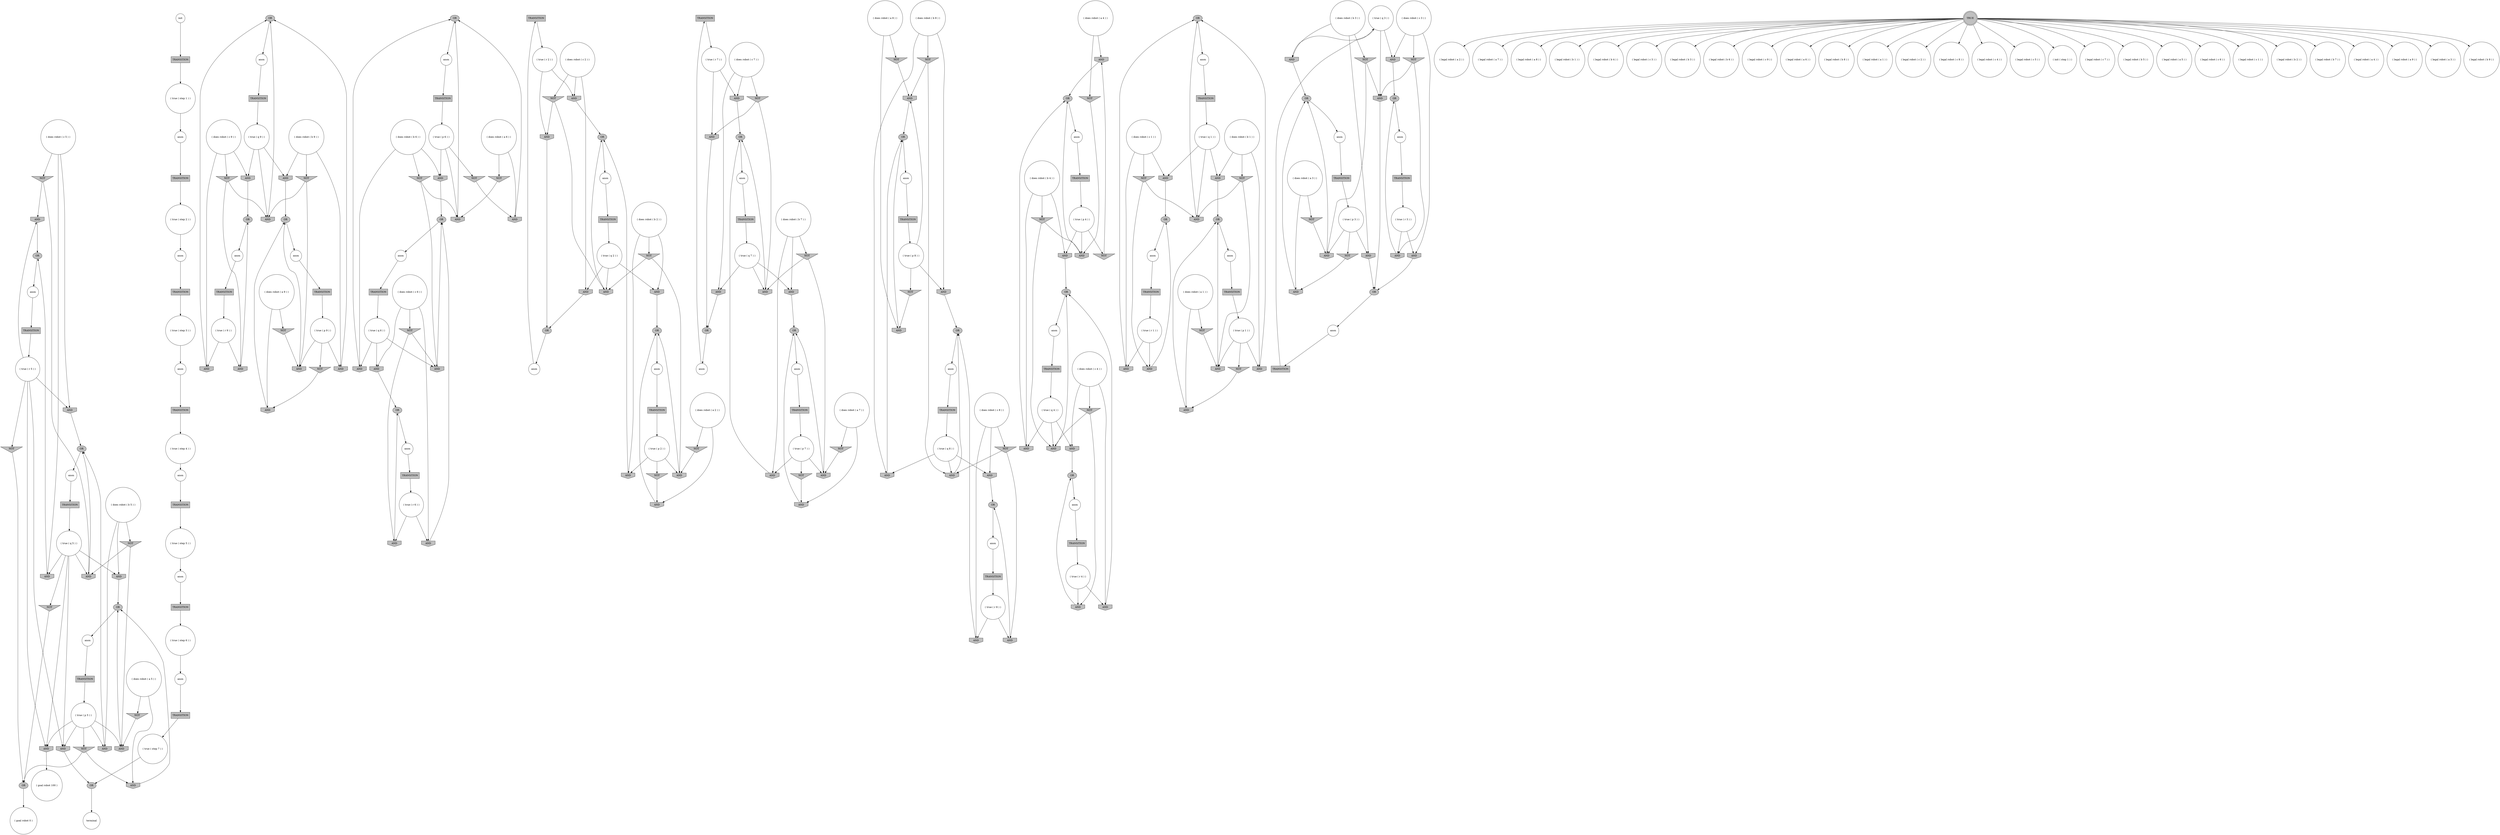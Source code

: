 digraph propNet
{
	"@64b2933f"[shape=circle, style= filled, fillcolor=white, label="( does robot ( c 5 ) )"]; "@64b2933f"->"@7e140bf"; "@64b2933f"->"@36422510"; "@64b2933f"->"@4322394"; 
	"@42293b53"[shape=ellipse, style= filled, fillcolor=grey, label="OR"]; "@42293b53"->"@20f5e814"; 
	"@43c0ae76"[shape=ellipse, style= filled, fillcolor=grey, label="OR"]; "@43c0ae76"->"@1efde7ba"; 
	"@6350ed68"[shape=invtriangle, style= filled, fillcolor=grey, label="NOT"]; "@6350ed68"->"@3cc62c07"; "@6350ed68"->"@561279c8"; 
	"@4d0948bd"[shape=box, style= filled, fillcolor=grey, label="TRANSITION"]; "@4d0948bd"->"@2b49a2c8"; 
	"@19d1b44b"[shape=box, style= filled, fillcolor=grey, label="TRANSITION"]; "@19d1b44b"->"@5374d4c9"; 
	"@57a462c9"[shape=invtriangle, style= filled, fillcolor=grey, label="NOT"]; "@57a462c9"->"@29b0d2d0"; "@57a462c9"->"@6951a712"; 
	"@5e875dee"[shape=invtriangle, style= filled, fillcolor=grey, label="NOT"]; "@5e875dee"->"@927e4be"; 
	"@6da21389"[shape=circle, style= filled, fillcolor=white, label="( does robot ( c 6 ) )"]; "@6da21389"->"@77abfbdc"; "@6da21389"->"@2bb0bf9a"; "@6da21389"->"@8aee908"; 
	"@71b98cbb"[shape=invhouse, style= filled, fillcolor=grey, label="AND"]; "@71b98cbb"->"@2f78743b"; 
	"@1648ff68"[shape=circle, style= filled, fillcolor=white, label="( does robot ( a 4 ) )"]; "@1648ff68"->"@3b7c680"; "@1648ff68"->"@4069b25f"; 
	"@6fbdea60"[shape=circle, style= filled, fillcolor=white, label="( true ( p 5 ) )"]; "@6fbdea60"->"@7be84195"; "@6fbdea60"->"@5148bd9e"; "@6fbdea60"->"@19789a96"; "@6fbdea60"->"@5576b9ea"; "@6fbdea60"->"@207148e9"; 
	"@7960c21a"[shape=circle, style= filled, fillcolor=white, label="( does robot ( b 8 ) )"]; "@7960c21a"->"@1cac622a"; "@7960c21a"->"@1b4d774f"; "@7960c21a"->"@2e7cf883"; 
	"@705789f3"[shape=ellipse, style= filled, fillcolor=grey, label="OR"]; "@705789f3"->"@321ea24"; 
	"@3c34e2cc"[shape=invtriangle, style= filled, fillcolor=grey, label="NOT"]; "@3c34e2cc"->"@3415ddf5"; 
	"@532996d6"[shape=ellipse, style= filled, fillcolor=grey, label="OR"]; "@532996d6"->"@4f6de641"; 
	"@5bdf59bd"[shape=circle, style= filled, fillcolor=white, label="( true ( q 3 ) )"]; "@5bdf59bd"->"@26420e44"; "@5bdf59bd"->"@3494d313"; "@5bdf59bd"->"@498b5a73"; 
	"@4b069693"[shape=circle, style= filled, fillcolor=white, label="( does robot ( b 4 ) )"]; "@4b069693"->"@7096985e"; "@4b069693"->"@6e818805"; "@4b069693"->"@41babddb"; 
	"@617df472"[shape=invhouse, style= filled, fillcolor=grey, label="AND"]; "@617df472"->"@63fa8d3b"; 
	"@734d246"[shape=ellipse, style= filled, fillcolor=grey, label="OR"]; "@734d246"->"@1cd8f55c"; 
	"@d032cf5"[shape=box, style= filled, fillcolor=grey, label="TRANSITION"]; "@d032cf5"->"@265f00f9"; 
	"@5ade5cd9"[shape=circle, style= filled, fillcolor=white, label="( true ( p 2 ) )"]; "@5ade5cd9"->"@3301f287"; "@5ade5cd9"->"@73d742a1"; "@5ade5cd9"->"@5b7b2712"; 
	"@3301f287"[shape=invhouse, style= filled, fillcolor=grey, label="AND"]; "@3301f287"->"@734d246"; 
	"@3be67280"[shape=circle, style= filled, fillcolor=white, label="( legal robot ( a 2 ) )"]; 
	"@4d29dcc0"[shape=invhouse, style= filled, fillcolor=grey, label="AND"]; "@4d29dcc0"->"@3351e824"; 
	"@424c2849"[shape=circle, style= filled, fillcolor=white, label="( legal robot ( a 7 ) )"]; 
	"@61f873dd"[shape=invhouse, style= filled, fillcolor=grey, label="AND"]; "@61f873dd"->"@c4be179"; 
	"@16675039"[shape=circle, style= filled, fillcolor=white, label="( legal robot ( a 8 ) )"]; 
	"@620968f9"[shape=circle, style= filled, fillcolor=white, label="( does robot ( c 1 ) )"]; "@620968f9"->"@ada6d09"; "@620968f9"->"@5513dd59"; "@620968f9"->"@57cae5b7"; 
	"@321ea24"[shape=circle, style= filled, fillcolor=white, label="anon"]; "@321ea24"->"@1e5b02a6"; 
	"@1c7b0f4d"[shape=circle, style= filled, fillcolor=white, label="anon"]; "@1c7b0f4d"->"@690aefdb"; 
	"@4322394"[shape=invhouse, style= filled, fillcolor=grey, label="AND"]; "@4322394"->"@7e199049"; 
	"@3b706ad7"[shape=invhouse, style= filled, fillcolor=grey, label="AND"]; "@3b706ad7"->"@61136da6"; 
	"@620b5b80"[shape=circle, style= filled, fillcolor=white, label="( does robot ( c 2 ) )"]; "@620b5b80"->"@57a462c9"; "@620b5b80"->"@4e0add57"; "@620b5b80"->"@3b706ad7"; 
	"@63e68a2b"[shape=invtriangle, style= filled, fillcolor=grey, label="NOT"]; "@63e68a2b"->"@43794494"; "@63e68a2b"->"@71b98cbb"; 
	"@440d8355"[shape=circle, style= filled, fillcolor=white, label="( legal robot ( b 1 ) )"]; 
	"@132d9844"[shape=invhouse, style= filled, fillcolor=grey, label="AND"]; "@132d9844"->"@43a30706"; 
	"@5eb10190"[shape=box, style= filled, fillcolor=grey, label="TRANSITION"]; "@5eb10190"->"@4defb0be"; 
	"@2bb0bf9a"[shape=invtriangle, style= filled, fillcolor=grey, label="NOT"]; "@2bb0bf9a"->"@60b99e4c"; "@2bb0bf9a"->"@60f32dde"; 
	"@62618565"[shape=invhouse, style= filled, fillcolor=grey, label="AND"]; "@62618565"->"@5faabc29"; 
	"@39341183"[shape=circle, style= filled, fillcolor=white, label="anon"]; "@39341183"->"@5a7691c0"; 
	"@32c5f9fe"[shape=box, style= filled, fillcolor=grey, label="TRANSITION"]; "@32c5f9fe"->"@33d88c1f"; 
	"@13baa8d8"[shape=circle, style= filled, fillcolor=white, label="anon"]; "@13baa8d8"->"@aede59e"; 
	"@2e7cf883"[shape=invtriangle, style= filled, fillcolor=grey, label="NOT"]; "@2e7cf883"->"@47ac1adf"; "@2e7cf883"->"@927e4be"; 
	"@65a7dd7b"[shape=circle, style= filled, fillcolor=white, label="( does robot ( b 5 ) )"]; "@65a7dd7b"->"@6e3e48f2"; "@65a7dd7b"->"@5576b9ea"; "@65a7dd7b"->"@64a65760"; 
	"@46c9220"[shape=circle, style= filled, fillcolor=white, label="( true ( q 5 ) )"]; "@46c9220"->"@6e3e48f2"; "@46c9220"->"@36422510"; "@46c9220"->"@60dbf04d"; "@46c9220"->"@5148bd9e"; "@46c9220"->"@19789a96"; "@46c9220"->"@5561bfa3"; 
	"@2f56f920"[shape=ellipse, style= filled, fillcolor=grey, label="OR"]; "@2f56f920"->"@76fdbc27"; 
	"@224260ab"[shape=invhouse, style= filled, fillcolor=grey, label="AND"]; "@224260ab"->"@2a68097d"; 
	"@52c8c6d9"[shape=circle, style= filled, fillcolor=white, label="( does robot ( b 7 ) )"]; "@52c8c6d9"->"@63e68a2b"; "@52c8c6d9"->"@27341e11"; "@52c8c6d9"->"@30177039"; 
	"@26420e44"[shape=invhouse, style= filled, fillcolor=grey, label="AND"]; "@26420e44"->"@234f79cb"; 
	"@81535ac"[shape=invhouse, style= filled, fillcolor=grey, label="AND"]; "@81535ac"->"@5f57402b"; 
	"@3351e824"[shape=ellipse, style= filled, fillcolor=grey, label="OR"]; "@3351e824"->"@465fadce"; 
	"@3cc62c07"[shape=invhouse, style= filled, fillcolor=grey, label="AND"]; "@3cc62c07"->"@43a30706"; 
	"@62b103dd"[shape=invhouse, style= filled, fillcolor=grey, label="AND"]; "@62b103dd"->"@3827de24"; 
	"@6e818805"[shape=invtriangle, style= filled, fillcolor=grey, label="NOT"]; "@6e818805"->"@5b3d9c02"; "@6e818805"->"@224260ab"; 
	"@5a7691c0"[shape=box, style= filled, fillcolor=grey, label="TRANSITION"]; "@5a7691c0"->"@4f6c14e7"; 
	"@19789a96"[shape=invhouse, style= filled, fillcolor=grey, label="AND"]; "@19789a96"->"@2207b0fb"; 
	"@25b8737f"[shape=invhouse, style= filled, fillcolor=grey, label="AND"]; "@25b8737f"->"@5f57402b"; 
	"@2f78743b"[shape=ellipse, style= filled, fillcolor=grey, label="OR"]; "@2f78743b"->"@d16e5d6"; 
	"@a2c6f70"[shape=circle, style= filled, fillcolor=white, label="( true ( r 1 ) )"]; "@a2c6f70"->"@ada6d09"; "@a2c6f70"->"@15c8f644"; 
	"@5d11c3f0"[shape=circle, style= filled, fillcolor=white, label="( true ( step 5 ) )"]; "@5d11c3f0"->"@7aa8198c"; 
	"@7930ebb"[shape=invtriangle, style= filled, fillcolor=grey, label="NOT"]; "@7930ebb"->"@62618565"; "@7930ebb"->"@47ac1adf"; 
	"@5329645a"[shape=circle, style= filled, fillcolor=white, label="( legal robot ( b 4 ) )"]; 
	"@7d420fea"[shape=doublecircle, style= filled, fillcolor=grey, label="TRUE"]; "@7d420fea"->"@7a67f797"; "@7d420fea"->"@40914272"; "@7d420fea"->"@65979a36"; "@7d420fea"->"@500c4c05"; "@7d420fea"->"@314955ec"; "@7d420fea"->"@26f44031"; "@7d420fea"->"@7090f19c"; "@7d420fea"->"@118ee2ee"; "@7d420fea"->"@3bd48043"; "@7d420fea"->"@7c30cd64"; "@7d420fea"->"@5329645a"; "@7d420fea"->"@3fb01949"; "@7d420fea"->"@7c230be4"; "@7d420fea"->"@57530551"; "@7d420fea"->"@427b7b5d"; "@7d420fea"->"@3125ee71"; "@7d420fea"->"@67fc9fee"; "@7d420fea"->"@3be67280"; "@7d420fea"->"@b8235a1"; "@7d420fea"->"@424c2849"; "@7d420fea"->"@a16b7c"; "@7d420fea"->"@16675039"; "@7d420fea"->"@38e038c4"; "@7d420fea"->"@15e8f2a0"; "@7d420fea"->"@58c3d9ac"; "@7d420fea"->"@2207d8bb"; "@7d420fea"->"@6da264f1"; "@7d420fea"->"@440d8355"; 
	"@70a6aa31"[shape=circle, style= filled, fillcolor=white, label="( does robot ( b 3 ) )"]; "@70a6aa31"->"@26420e44"; "@70a6aa31"->"@1fe91485"; "@70a6aa31"->"@25b8737f"; 
	"@49bfd53d"[shape=circle, style= filled, fillcolor=white, label="anon"]; "@49bfd53d"->"@75e4f66a"; 
	"@3fb01949"[shape=circle, style= filled, fillcolor=white, label="( legal robot ( c 5 ) )"]; 
	"@2490fd20"[shape=circle, style= filled, fillcolor=white, label="( does robot ( a 2 ) )"]; "@2490fd20"->"@74ccd249"; "@2490fd20"->"@39579371"; 
	"@561279c8"[shape=invhouse, style= filled, fillcolor=grey, label="AND"]; "@561279c8"->"@42293b53"; 
	"@5f47ff11"[shape=box, style= filled, fillcolor=grey, label="TRANSITION"]; "@5f47ff11"->"@3012db7c"; 
	"@65450f1f"[shape=circle, style= filled, fillcolor=white, label="( true ( p 9 ) )"]; "@65450f1f"->"@105b3e5d"; "@65450f1f"->"@33d626a4"; "@65450f1f"->"@3415ddf5"; 
	"@6e3e48f2"[shape=invhouse, style= filled, fillcolor=grey, label="AND"]; "@6e3e48f2"->"@3351e824"; 
	"@7096985e"[shape=invhouse, style= filled, fillcolor=grey, label="AND"]; "@7096985e"->"@67d479cf"; 
	"@76fdbc27"[shape=circle, style= filled, fillcolor=white, label="anon"]; "@76fdbc27"->"@19d1b44b"; 
	"@31b27882"[shape=ellipse, style= filled, fillcolor=grey, label="OR"]; "@31b27882"->"@3c05b84b"; 
	"@1d450337"[shape=circle, style= filled, fillcolor=white, label="( does robot ( b 6 ) )"]; "@1d450337"->"@55c4d594"; "@1d450337"->"@45a8123b"; "@1d450337"->"@7f94adaa"; 
	"@209403a3"[shape=circle, style= filled, fillcolor=white, label="( true ( q 1 ) )"]; "@209403a3"->"@5513dd59"; "@209403a3"->"@49af7e68"; "@209403a3"->"@69adff28"; 
	"@767946a2"[shape=invhouse, style= filled, fillcolor=grey, label="AND"]; "@767946a2"->"@234f79cb"; 
	"@15c8f644"[shape=invhouse, style= filled, fillcolor=grey, label="AND"]; "@15c8f644"->"@31b27882"; 
	"@709fa12f"[shape=box, style= filled, fillcolor=grey, label="TRANSITION"]; "@709fa12f"->"@a2c6f70"; 
	"@1fe91485"[shape=invtriangle, style= filled, fillcolor=grey, label="NOT"]; "@1fe91485"->"@498b5a73"; "@1fe91485"->"@30a4effe"; 
	"@7aa8198c"[shape=circle, style= filled, fillcolor=white, label="anon"]; "@7aa8198c"->"@36ddc581"; 
	"@8059dbd"[shape=box, style= filled, fillcolor=grey, label="TRANSITION"]; "@8059dbd"->"@7b76fb04"; 
	"@690aefdb"[shape=box, style= filled, fillcolor=grey, label="TRANSITION"]; "@690aefdb"->"@6fafc4c2"; 
	"@42bc5245"[shape=circle, style= filled, fillcolor=white, label="( true ( step 2 ) )"]; "@42bc5245"->"@7d38847d"; 
	"@775be8d3"[shape=circle, style= filled, fillcolor=white, label="( does robot ( a 5 ) )"]; "@775be8d3"->"@4d29dcc0"; "@775be8d3"->"@7cd76237"; 
	"@7f94adaa"[shape=invhouse, style= filled, fillcolor=grey, label="AND"]; "@7f94adaa"->"@43c0ae76"; 
	"@3ae86a5f"[shape=box, style= filled, fillcolor=grey, label="TRANSITION"]; "@3ae86a5f"->"@65450f1f"; 
	"@87dedad"[shape=box, style= filled, fillcolor=grey, label="TRANSITION"]; "@87dedad"->"@3b756db3"; 
	"@63fa8d3b"[shape=ellipse, style= filled, fillcolor=grey, label="OR"]; "@63fa8d3b"->"@564e4fc4"; 
	"@2e893a4a"[shape=circle, style= filled, fillcolor=white, label="anon"]; "@2e893a4a"->"@1693b52b"; 
	"@1447034b"[shape=circle, style= filled, fillcolor=white, label="anon"]; "@1447034b"->"@32c5f9fe"; 
	"@12b0f0ae"[shape=invtriangle, style= filled, fillcolor=grey, label="NOT"]; "@12b0f0ae"->"@1e893918"; 
	"@3827de24"[shape=ellipse, style= filled, fillcolor=grey, label="OR"]; "@3827de24"->"@41692a49"; 
	"@3c05b84b"[shape=circle, style= filled, fillcolor=white, label="anon"]; "@3c05b84b"->"@709fa12f"; 
	"@48586403"[shape=box, style= filled, fillcolor=grey, label="TRANSITION"]; "@48586403"->"@209403a3"; 
	"@5b3d9c02"[shape=invhouse, style= filled, fillcolor=grey, label="AND"]; "@5b3d9c02"->"@67d479cf"; 
	"@57cae5b7"[shape=invtriangle, style= filled, fillcolor=grey, label="NOT"]; "@57cae5b7"->"@49af7e68"; "@57cae5b7"->"@15c8f644"; 
	"@346df9bc"[shape=invhouse, style= filled, fillcolor=grey, label="AND"]; "@346df9bc"->"@5a4b4b50"; 
	"@7756c69c"[shape=invtriangle, style= filled, fillcolor=grey, label="NOT"]; "@7756c69c"->"@49af7e68"; "@7756c69c"->"@4669b7fe"; 
	"@43794494"[shape=invhouse, style= filled, fillcolor=grey, label="AND"]; "@43794494"->"@3827de24"; 
	"@3cdc5434"[shape=invhouse, style= filled, fillcolor=grey, label="AND"]; "@3cdc5434"->"@2f56f920"; 
	"@523ce3f"[shape=invtriangle, style= filled, fillcolor=grey, label="NOT"]; "@523ce3f"->"@71b98cbb"; 
	"@140c7272"[shape=circle, style= filled, fillcolor=white, label="( does robot ( a 3 ) )"]; "@140c7272"->"@29578426"; "@140c7272"->"@767946a2"; 
	"@2207b0fb"[shape=circle, style= filled, fillcolor=white, label="( goal robot 100 )"]; 
	"@4069b25f"[shape=invtriangle, style= filled, fillcolor=grey, label="NOT"]; "@4069b25f"->"@5b3d9c02"; 
	"@57530551"[shape=circle, style= filled, fillcolor=white, label="( legal robot ( c 7 ) )"]; 
	"@36c51089"[shape=circle, style= filled, fillcolor=white, label="anon"]; "@36c51089"->"@5eb10190"; 
	"@5513dd59"[shape=invhouse, style= filled, fillcolor=grey, label="AND"]; "@5513dd59"->"@31b27882"; 
	"@7fdb04ed"[shape=invhouse, style= filled, fillcolor=grey, label="AND"]; "@7fdb04ed"->"@705789f3"; 
	"@45a8123b"[shape=invhouse, style= filled, fillcolor=grey, label="AND"]; "@45a8123b"->"@3e5d9d90"; 
	"@2d4b1fda"[shape=invtriangle, style= filled, fillcolor=grey, label="NOT"]; "@2d4b1fda"->"@1f183871"; 
	"@28b6e768"[shape=box, style= filled, fillcolor=grey, label="TRANSITION"]; "@28b6e768"->"@6fbdea60"; 
	"@1d87b360"[shape=circle, style= filled, fillcolor=white, label="( true ( p 4 ) )"]; "@1d87b360"->"@204b7b1"; "@1d87b360"->"@41babddb"; "@1d87b360"->"@5b3d9c02"; 
	"@5576b9ea"[shape=invhouse, style= filled, fillcolor=grey, label="AND"]; "@5576b9ea"->"@7e199049"; 
	"@512fb063"[shape=circle, style= filled, fillcolor=white, label="anon"]; "@512fb063"->"@1b845568"; 
	"@654d8a08"[shape=box, style= filled, fillcolor=grey, label="TRANSITION"]; "@654d8a08"->"@7d487b8b"; 
	"@2207d8bb"[shape=circle, style= filled, fillcolor=white, label="( legal robot ( a 3 ) )"]; 
	"@5f57402b"[shape=ellipse, style= filled, fillcolor=grey, label="OR"]; "@5f57402b"->"@5935f7f3"; 
	"@1e893918"[shape=invhouse, style= filled, fillcolor=grey, label="AND"]; "@1e893918"->"@2f78743b"; 
	"@45a1472d"[shape=circle, style= filled, fillcolor=white, label="init"]; "@45a1472d"->"@5f47ff11"; 
	"@35087359"[shape=ellipse, style= filled, fillcolor=grey, label="OR"]; "@35087359"->"@3dccf342"; 
	"@3dccf342"[shape=circle, style= filled, fillcolor=white, label="terminal"]; 
	"@65979a36"[shape=circle, style= filled, fillcolor=white, label="( legal robot ( b 6 ) )"]; 
	"@64a65760"[shape=invtriangle, style= filled, fillcolor=grey, label="NOT"]; "@64a65760"->"@5561bfa3"; "@64a65760"->"@207148e9"; 
	"@3082f392"[shape=circle, style= filled, fillcolor=white, label="( does robot ( b 9 ) )"]; "@3082f392"->"@33d626a4"; "@3082f392"->"@df5cbd6"; "@3082f392"->"@6aa5c9f1"; 
	"@314955ec"[shape=circle, style= filled, fillcolor=white, label="( legal robot ( a 6 ) )"]; 
	"@29578426"[shape=invtriangle, style= filled, fillcolor=grey, label="NOT"]; "@29578426"->"@30a4effe"; 
	"@75e4f66a"[shape=box, style= filled, fillcolor=grey, label="TRANSITION"]; "@75e4f66a"->"@77bdcbb2"; 
	"@55172fb9"[shape=circle, style= filled, fillcolor=white, label="( true ( p 1 ) )"]; "@55172fb9"->"@4669b7fe"; "@55172fb9"->"@8746d23"; "@55172fb9"->"@1860045"; 
	"@7be84195"[shape=invtriangle, style= filled, fillcolor=grey, label="NOT"]; "@7be84195"->"@6a4d37e5"; "@7be84195"->"@4d29dcc0"; 
	"@2a68097d"[shape=ellipse, style= filled, fillcolor=grey, label="OR"]; "@2a68097d"->"@1447034b"; 
	"@36ddc581"[shape=box, style= filled, fillcolor=grey, label="TRANSITION"]; "@36ddc581"->"@756a7c99"; 
	"@10469e8"[shape=circle, style= filled, fillcolor=white, label="anon"]; "@10469e8"->"@3b5b25a1"; 
	"@3479404a"[shape=circle, style= filled, fillcolor=white, label="( does robot ( c 7 ) )"]; "@3479404a"->"@46bd530"; "@3479404a"->"@62b103dd"; "@3479404a"->"@1b499616"; 
	"@2537e19e"[shape=ellipse, style= filled, fillcolor=grey, label="OR"]; "@2537e19e"->"@77bd5f28"; 
	"@20f5e814"[shape=circle, style= filled, fillcolor=white, label="anon"]; "@20f5e814"->"@1c8697ce"; 
	"@420a52f"[shape=circle, style= filled, fillcolor=white, label="( true ( r 8 ) )"]; "@420a52f"->"@62618565"; "@420a52f"->"@7fdb04ed"; 
	"@7f423820"[shape=circle, style= filled, fillcolor=white, label="( does robot ( c 3 ) )"]; "@7f423820"->"@81535ac"; "@7f423820"->"@5472fe25"; "@7f423820"->"@3494d313"; 
	"@67d479cf"[shape=ellipse, style= filled, fillcolor=grey, label="OR"]; "@67d479cf"->"@2e893a4a"; 
	"@e9bfee2"[shape=circle, style= filled, fillcolor=white, label="( true ( step 4 ) )"]; "@e9bfee2"->"@10469e8"; 
	"@3e5d9d90"[shape=ellipse, style= filled, fillcolor=grey, label="OR"]; "@3e5d9d90"->"@741378ec"; 
	"@60f32dde"[shape=invhouse, style= filled, fillcolor=grey, label="AND"]; "@60f32dde"->"@3e5d9d90"; 
	"@33d88c1f"[shape=circle, style= filled, fillcolor=white, label="( true ( q 4 ) )"]; "@33d88c1f"->"@7096985e"; "@33d88c1f"->"@617df472"; "@33d88c1f"->"@224260ab"; 
	"@1cac622a"[shape=invhouse, style= filled, fillcolor=grey, label="AND"]; "@1cac622a"->"@705789f3"; 
	"@4defb0be"[shape=circle, style= filled, fillcolor=white, label="( true ( p 3 ) )"]; "@4defb0be"->"@6366de01"; "@4defb0be"->"@30a4effe"; "@4defb0be"->"@25b8737f"; 
	"@2a6d23ea"[shape=circle, style= filled, fillcolor=white, label="( does robot ( c 9 ) )"]; "@2a6d23ea"->"@132d9844"; "@2a6d23ea"->"@6350ed68"; "@2a6d23ea"->"@305f387c"; 
	"@13b9a2fd"[shape=box, style= filled, fillcolor=grey, label="TRANSITION"]; "@13b9a2fd"->"@42bc5245"; 
	"@47ac1adf"[shape=invhouse, style= filled, fillcolor=grey, label="AND"]; "@47ac1adf"->"@705789f3"; 
	"@f4e6d"[shape=box, style= filled, fillcolor=grey, label="TRANSITION"]; "@f4e6d"->"@5ade5cd9"; 
	"@13a9192b"[shape=invhouse, style= filled, fillcolor=grey, label="AND"]; "@13a9192b"->"@2e5f8245"; 
	"@43a30706"[shape=ellipse, style= filled, fillcolor=grey, label="OR"]; "@43a30706"->"@4223d9b"; 
	"@27261218"[shape=invtriangle, style= filled, fillcolor=grey, label="NOT"]; "@27261218"->"@346df9bc"; 
	"@5472fe25"[shape=invtriangle, style= filled, fillcolor=grey, label="NOT"]; "@5472fe25"->"@498b5a73"; "@5472fe25"->"@e9576fd"; 
	"@b8235a1"[shape=circle, style= filled, fillcolor=white, label="( legal robot ( c 1 ) )"]; 
	"@2792e317"[shape=ellipse, style= filled, fillcolor=grey, label="OR"]; "@2792e317"->"@1c7b0f4d"; 
	"@36422510"[shape=invhouse, style= filled, fillcolor=grey, label="AND"]; "@36422510"->"@c4be179"; 
	"@4e0add57"[shape=invhouse, style= filled, fillcolor=grey, label="AND"]; "@4e0add57"->"@2792e317"; 
	"@4223d9b"[shape=circle, style= filled, fillcolor=white, label="anon"]; "@4223d9b"->"@87dedad"; 
	"@15e8f2a0"[shape=circle, style= filled, fillcolor=white, label="( legal robot ( a 4 ) )"]; 
	"@564e4fc4"[shape=circle, style= filled, fillcolor=white, label="anon"]; "@564e4fc4"->"@d032cf5"; 
	"@6da264f1"[shape=circle, style= filled, fillcolor=white, label="( legal robot ( b 9 ) )"]; 
	"@1cd8f55c"[shape=circle, style= filled, fillcolor=white, label="anon"]; "@1cd8f55c"->"@f4e6d"; 
	"@7390d1e8"[shape=circle, style= filled, fillcolor=white, label="( goal robot 0 )"]; 
	"@404fe94c"[shape=circle, style= filled, fillcolor=white, label="anon"]; "@404fe94c"->"@1271ba"; 
	"@1efde7ba"[shape=circle, style= filled, fillcolor=white, label="anon"]; "@1efde7ba"->"@6ce5d622"; 
	"@7a0938f0"[shape=circle, style= filled, fillcolor=white, label="( does robot ( c 4 ) )"]; "@7a0938f0"->"@4dfd245f"; "@7a0938f0"->"@617df472"; "@7a0938f0"->"@73795327"; 
	"@7d487b8b"[shape=circle, style= filled, fillcolor=white, label="( true ( q 6 ) )"]; "@7d487b8b"->"@60f32dde"; "@7d487b8b"->"@8aee908"; "@7d487b8b"->"@7f94adaa"; 
	"@40914272"[shape=circle, style= filled, fillcolor=white, label="( legal robot ( b 3 ) )"]; 
	"@4f6de641"[shape=circle, style= filled, fillcolor=white, label="anon"]; "@4f6de641"->"@48586403"; 
	"@41babddb"[shape=invhouse, style= filled, fillcolor=grey, label="AND"]; "@41babddb"->"@2a68097d"; 
	"@77bdcbb2"[shape=circle, style= filled, fillcolor=white, label="( true ( r 5 ) )"]; "@77bdcbb2"->"@61f873dd"; "@77bdcbb2"->"@5148bd9e"; "@77bdcbb2"->"@19789a96"; "@77bdcbb2"->"@501d5ebc"; "@77bdcbb2"->"@4322394"; 
	"@465fadce"[shape=circle, style= filled, fillcolor=white, label="anon"]; "@465fadce"->"@28b6e768"; 
	"@741378ec"[shape=circle, style= filled, fillcolor=white, label="anon"]; "@741378ec"->"@654d8a08"; 
	"@27341e11"[shape=invhouse, style= filled, fillcolor=grey, label="AND"]; "@27341e11"->"@2f78743b"; 
	"@1f183871"[shape=invhouse, style= filled, fillcolor=grey, label="AND"]; "@1f183871"->"@43c0ae76"; 
	"@1693b52b"[shape=box, style= filled, fillcolor=grey, label="TRANSITION"]; "@1693b52b"->"@1d87b360"; 
	"@5374d4c9"[shape=circle, style= filled, fillcolor=white, label="( true ( r 7 ) )"]; "@5374d4c9"->"@62b103dd"; "@5374d4c9"->"@3cdc5434"; 
	"@c4be179"[shape=ellipse, style= filled, fillcolor=grey, label="OR"]; "@c4be179"->"@49bfd53d"; 
	"@30a4effe"[shape=invhouse, style= filled, fillcolor=grey, label="AND"]; "@30a4effe"->"@234f79cb"; 
	"@305f387c"[shape=invhouse, style= filled, fillcolor=grey, label="AND"]; "@305f387c"->"@42293b53"; 
	"@3bd48043"[shape=circle, style= filled, fillcolor=white, label="( legal robot ( c 8 ) )"]; 
	"@41f2e41d"[shape=invhouse, style= filled, fillcolor=grey, label="AND"]; "@41f2e41d"->"@734d246"; 
	"@7c30cd64"[shape=circle, style= filled, fillcolor=white, label="( legal robot ( c 4 ) )"]; 
	"@3415ddf5"[shape=invhouse, style= filled, fillcolor=grey, label="AND"]; "@3415ddf5"->"@338bd37a"; 
	"@105b3e5d"[shape=invtriangle, style= filled, fillcolor=grey, label="NOT"]; "@105b3e5d"->"@565b540e"; 
	"@3125ee71"[shape=circle, style= filled, fillcolor=white, label="( legal robot ( a 5 ) )"]; 
	"@5a4b4b50"[shape=ellipse, style= filled, fillcolor=grey, label="OR"]; "@5a4b4b50"->"@53d9f80"; 
	"@5eb8f6d"[shape=circle, style= filled, fillcolor=white, label="( does robot ( a 9 ) )"]; "@5eb8f6d"->"@3c34e2cc"; "@5eb8f6d"->"@565b540e"; 
	"@41692a49"[shape=circle, style= filled, fillcolor=white, label="anon"]; "@41692a49"->"@7b9a29"; 
	"@1c8697ce"[shape=box, style= filled, fillcolor=grey, label="TRANSITION"]; "@1c8697ce"->"@56f9659d"; 
	"@621e605"[shape=box, style= filled, fillcolor=grey, label="TRANSITION"]; "@621e605"->"@420a52f"; 
	"@df5cbd6"[shape=invhouse, style= filled, fillcolor=grey, label="AND"]; "@df5cbd6"->"@338bd37a"; 
	"@6fafc4c2"[shape=circle, style= filled, fillcolor=white, label="( true ( q 2 ) )"]; "@6fafc4c2"->"@41f2e41d"; "@6fafc4c2"->"@3b706ad7"; "@6fafc4c2"->"@6951a712"; 
	"@74184b3b"[shape=circle, style= filled, fillcolor=white, label="( true ( q 8 ) )"]; "@74184b3b"->"@6dc98c1b"; "@74184b3b"->"@1b4d774f"; "@74184b3b"->"@47ac1adf"; 
	"@2a973678"[shape=circle, style= filled, fillcolor=white, label="( true ( step 3 ) )"]; "@2a973678"->"@512fb063"; 
	"@33d626a4"[shape=invhouse, style= filled, fillcolor=grey, label="AND"]; "@33d626a4"->"@42293b53"; 
	"@7e140bf"[shape=invtriangle, style= filled, fillcolor=grey, label="NOT"]; "@7e140bf"->"@61f873dd"; "@7e140bf"->"@5561bfa3"; 
	"@36d98810"[shape=invhouse, style= filled, fillcolor=grey, label="AND"]; "@36d98810"->"@43c0ae76"; 
	"@d16e5d6"[shape=circle, style= filled, fillcolor=white, label="anon"]; "@d16e5d6"->"@8059dbd"; 
	"@1b499616"[shape=invhouse, style= filled, fillcolor=grey, label="AND"]; "@1b499616"->"@2f56f920"; 
	"@1e5b02a6"[shape=box, style= filled, fillcolor=grey, label="TRANSITION"]; "@1e5b02a6"->"@74184b3b"; 
	"@53d9f80"[shape=circle, style= filled, fillcolor=white, label="anon"]; "@53d9f80"->"@230e2610"; 
	"@42b36022"[shape=circle, style= filled, fillcolor=white, label="( does robot ( a 1 ) )"]; "@42b36022"->"@7004ba66"; "@42b36022"->"@13a9192b"; 
	"@55c4d594"[shape=invtriangle, style= filled, fillcolor=grey, label="NOT"]; "@55c4d594"->"@1f183871"; "@55c4d594"->"@60f32dde"; 
	"@7cd76237"[shape=invtriangle, style= filled, fillcolor=grey, label="NOT"]; "@7cd76237"->"@207148e9"; 
	"@4dfd245f"[shape=invhouse, style= filled, fillcolor=grey, label="AND"]; "@4dfd245f"->"@2a68097d"; 
	"@4e857327"[shape=circle, style= filled, fillcolor=white, label="( true ( q 7 ) )"]; "@4e857327"->"@43794494"; "@4e857327"->"@1b499616"; "@4e857327"->"@27341e11"; 
	"@118ee2ee"[shape=circle, style= filled, fillcolor=white, label="( legal robot ( c 2 ) )"]; 
	"@6366de01"[shape=invtriangle, style= filled, fillcolor=grey, label="NOT"]; "@6366de01"->"@767946a2"; 
	"@29b0d2d0"[shape=invhouse, style= filled, fillcolor=grey, label="AND"]; "@29b0d2d0"->"@61136da6"; 
	"@e9f784d"[shape=circle, style= filled, fillcolor=white, label="( does robot ( c 8 ) )"]; "@e9f784d"->"@7930ebb"; "@e9f784d"->"@6dc98c1b"; "@e9f784d"->"@7fdb04ed"; 
	"@234f79cb"[shape=ellipse, style= filled, fillcolor=grey, label="OR"]; "@234f79cb"->"@36c51089"; 
	"@74ccd249"[shape=invtriangle, style= filled, fillcolor=grey, label="NOT"]; "@74ccd249"->"@3301f287"; 
	"@6ce5d622"[shape=box, style= filled, fillcolor=grey, label="TRANSITION"]; "@6ce5d622"->"@1dd61ee4"; 
	"@72b5615d"[shape=invtriangle, style= filled, fillcolor=grey, label="NOT"]; "@72b5615d"->"@3301f287"; "@72b5615d"->"@6951a712"; 
	"@1b8662b6"[shape=ellipse, style= filled, fillcolor=grey, label="OR"]; "@1b8662b6"->"@13baa8d8"; 
	"@2026c088"[shape=circle, style= filled, fillcolor=white, label="( does robot ( a 8 ) )"]; "@2026c088"->"@5e875dee"; "@2026c088"->"@346df9bc"; 
	"@7c230be4"[shape=circle, style= filled, fillcolor=white, label="( init ( step 1 ) )"]; 
	"@5b7b2712"[shape=invhouse, style= filled, fillcolor=grey, label="AND"]; "@5b7b2712"->"@2792e317"; 
	"@639facbc"[shape=box, style= filled, fillcolor=grey, label="TRANSITION"]; "@639facbc"->"@55172fb9"; 
	"@3c2465e5"[shape=circle, style= filled, fillcolor=white, label="( true ( r 6 ) )"]; "@3c2465e5"->"@60b99e4c"; "@3c2465e5"->"@77abfbdc"; 
	"@4f6c14e7"[shape=circle, style= filled, fillcolor=white, label="( true ( step 7 ) )"]; "@4f6c14e7"->"@35087359"; 
	"@77abfbdc"[shape=invhouse, style= filled, fillcolor=grey, label="AND"]; "@77abfbdc"->"@3e5d9d90"; 
	"@1271ba"[shape=box, style= filled, fillcolor=grey, label="TRANSITION"]; "@1271ba"->"@46c9220"; 
	"@7b9a29"[shape=box, style= filled, fillcolor=grey, label="TRANSITION"]; "@7b9a29"->"@4e857327"; 
	"@3b756db3"[shape=circle, style= filled, fillcolor=white, label="( true ( r 9 ) )"]; "@3b756db3"->"@3cc62c07"; "@3b756db3"->"@305f387c"; 
	"@38e038c4"[shape=circle, style= filled, fillcolor=white, label="( legal robot ( b 7 ) )"]; 
	"@3012db7c"[shape=circle, style= filled, fillcolor=white, label="( true ( step 1 ) )"]; "@3012db7c"->"@694b525c"; 
	"@72423da9"[shape=circle, style= filled, fillcolor=white, label="( does robot ( b 2 ) )"]; "@72423da9"->"@41f2e41d"; "@72423da9"->"@72b5615d"; "@72423da9"->"@5b7b2712"; 
	"@73795327"[shape=invtriangle, style= filled, fillcolor=grey, label="NOT"]; "@73795327"->"@15664f1a"; "@73795327"->"@224260ab"; 
	"@501d5ebc"[shape=invtriangle, style= filled, fillcolor=grey, label="NOT"]; "@501d5ebc"->"@6a4d37e5"; 
	"@6629a046"[shape=invtriangle, style= filled, fillcolor=grey, label="NOT"]; "@6629a046"->"@36d98810"; 
	"@2b49a2c8"[shape=circle, style= filled, fillcolor=white, label="( true ( r 2 ) )"]; "@2b49a2c8"->"@29b0d2d0"; "@2b49a2c8"->"@4e0add57"; 
	"@ada6d09"[shape=invhouse, style= filled, fillcolor=grey, label="AND"]; "@ada6d09"->"@532996d6"; 
	"@7d38847d"[shape=circle, style= filled, fillcolor=white, label="anon"]; "@7d38847d"->"@4b7c8f7f"; 
	"@1b845568"[shape=box, style= filled, fillcolor=grey, label="TRANSITION"]; "@1b845568"->"@e9bfee2"; 
	"@7004ba66"[shape=invtriangle, style= filled, fillcolor=grey, label="NOT"]; "@7004ba66"->"@4669b7fe"; 
	"@7a67f797"[shape=circle, style= filled, fillcolor=white, label="( legal robot ( c 3 ) )"]; 
	"@204b7b1"[shape=invtriangle, style= filled, fillcolor=grey, label="NOT"]; "@204b7b1"->"@3b7c680"; 
	"@e9576fd"[shape=invhouse, style= filled, fillcolor=grey, label="AND"]; "@e9576fd"->"@2537e19e"; 
	"@1b4d774f"[shape=invhouse, style= filled, fillcolor=grey, label="AND"]; "@1b4d774f"->"@5a4b4b50"; 
	"@56f9659d"[shape=circle, style= filled, fillcolor=white, label="( true ( q 9 ) )"]; "@56f9659d"->"@132d9844"; "@56f9659d"->"@df5cbd6"; "@56f9659d"->"@561279c8"; 
	"@1860045"[shape=invhouse, style= filled, fillcolor=grey, label="AND"]; "@1860045"->"@532996d6"; 
	"@47bb2cb"[shape=circle, style= filled, fillcolor=white, label="( does robot ( b 1 ) )"]; "@47bb2cb"->"@7756c69c"; "@47bb2cb"->"@69adff28"; "@47bb2cb"->"@1860045"; 
	"@30177039"[shape=invhouse, style= filled, fillcolor=grey, label="AND"]; "@30177039"->"@3827de24"; 
	"@26f44031"[shape=circle, style= filled, fillcolor=white, label="( legal robot ( b 8 ) )"]; 
	"@422758d0"[shape=circle, style= filled, fillcolor=white, label="anon"]; "@422758d0"->"@621e605"; 
	"@6dc98c1b"[shape=invhouse, style= filled, fillcolor=grey, label="AND"]; "@6dc98c1b"->"@5faabc29"; 
	"@73d742a1"[shape=invtriangle, style= filled, fillcolor=grey, label="NOT"]; "@73d742a1"->"@39579371"; 
	"@3f677737"[shape=circle, style= filled, fillcolor=white, label="( true ( p 8 ) )"]; "@3f677737"->"@1cac622a"; "@3f677737"->"@927e4be"; "@3f677737"->"@27261218"; 
	"@8746d23"[shape=invtriangle, style= filled, fillcolor=grey, label="NOT"]; "@8746d23"->"@13a9192b"; 
	"@5148bd9e"[shape=invhouse, style= filled, fillcolor=grey, label="AND"]; "@5148bd9e"->"@35087359"; 
	"@15664f1a"[shape=invhouse, style= filled, fillcolor=grey, label="AND"]; "@15664f1a"->"@63fa8d3b"; 
	"@8aee908"[shape=invhouse, style= filled, fillcolor=grey, label="AND"]; "@8aee908"->"@1b8662b6"; 
	"@7090f19c"[shape=circle, style= filled, fillcolor=white, label="( legal robot ( a 1 ) )"]; 
	"@6aa5c9f1"[shape=invtriangle, style= filled, fillcolor=grey, label="NOT"]; "@6aa5c9f1"->"@3415ddf5"; "@6aa5c9f1"->"@561279c8"; 
	"@69adff28"[shape=invhouse, style= filled, fillcolor=grey, label="AND"]; "@69adff28"->"@2e5f8245"; 
	"@338bd37a"[shape=ellipse, style= filled, fillcolor=grey, label="OR"]; "@338bd37a"->"@20e90906"; 
	"@230e2610"[shape=box, style= filled, fillcolor=grey, label="TRANSITION"]; "@230e2610"->"@3f677737"; 
	"@373ee92"[shape=circle, style= filled, fillcolor=white, label="( does robot ( a 6 ) )"]; "@373ee92"->"@36d98810"; "@373ee92"->"@2d4b1fda"; 
	"@2876b359"[shape=circle, style= filled, fillcolor=white, label="( true ( r 3 ) )"]; "@2876b359"->"@81535ac"; "@2876b359"->"@e9576fd"; 
	"@a16b7c"[shape=circle, style= filled, fillcolor=white, label="( legal robot ( b 2 ) )"]; 
	"@3494d313"[shape=invhouse, style= filled, fillcolor=grey, label="AND"]; "@3494d313"->"@2537e19e"; 
	"@498b5a73"[shape=invhouse, style= filled, fillcolor=grey, label="AND"]; "@498b5a73"->"@5f57402b"; 
	"@60dbf04d"[shape=invtriangle, style= filled, fillcolor=grey, label="NOT"]; "@60dbf04d"->"@6a4d37e5"; 
	"@4b7c8f7f"[shape=box, style= filled, fillcolor=grey, label="TRANSITION"]; "@4b7c8f7f"->"@2a973678"; 
	"@3b5b25a1"[shape=box, style= filled, fillcolor=grey, label="TRANSITION"]; "@3b5b25a1"->"@5d11c3f0"; 
	"@58c3d9ac"[shape=circle, style= filled, fillcolor=white, label="( legal robot ( a 9 ) )"]; 
	"@6951a712"[shape=invhouse, style= filled, fillcolor=grey, label="AND"]; "@6951a712"->"@2792e317"; 
	"@207148e9"[shape=invhouse, style= filled, fillcolor=grey, label="AND"]; "@207148e9"->"@3351e824"; 
	"@7e199049"[shape=ellipse, style= filled, fillcolor=grey, label="OR"]; "@7e199049"->"@404fe94c"; 
	"@5d038b78"[shape=box, style= filled, fillcolor=grey, label="TRANSITION"]; "@5d038b78"->"@2876b359"; 
	"@60b99e4c"[shape=invhouse, style= filled, fillcolor=grey, label="AND"]; "@60b99e4c"->"@1b8662b6"; 
	"@49af7e68"[shape=invhouse, style= filled, fillcolor=grey, label="AND"]; "@49af7e68"->"@532996d6"; 
	"@2e5f8245"[shape=ellipse, style= filled, fillcolor=grey, label="OR"]; "@2e5f8245"->"@6197cc"; 
	"@aede59e"[shape=box, style= filled, fillcolor=grey, label="TRANSITION"]; "@aede59e"->"@3c2465e5"; 
	"@5faabc29"[shape=ellipse, style= filled, fillcolor=grey, label="OR"]; "@5faabc29"->"@422758d0"; 
	"@20e90906"[shape=circle, style= filled, fillcolor=white, label="anon"]; "@20e90906"->"@3ae86a5f"; 
	"@500c4c05"[shape=circle, style= filled, fillcolor=white, label="( legal robot ( c 9 ) )"]; 
	"@39579371"[shape=invhouse, style= filled, fillcolor=grey, label="AND"]; "@39579371"->"@734d246"; 
	"@46bd530"[shape=invtriangle, style= filled, fillcolor=grey, label="NOT"]; "@46bd530"->"@43794494"; "@46bd530"->"@3cdc5434"; 
	"@265f00f9"[shape=circle, style= filled, fillcolor=white, label="( true ( r 4 ) )"]; "@265f00f9"->"@4dfd245f"; "@265f00f9"->"@15664f1a"; 
	"@37efd36"[shape=box, style= filled, fillcolor=grey, label="TRANSITION"]; "@37efd36"->"@5bdf59bd"; 
	"@43036651"[shape=circle, style= filled, fillcolor=white, label="( does robot ( a 7 ) )"]; "@43036651"->"@1e893918"; "@43036651"->"@523ce3f"; 
	"@4283df14"[shape=circle, style= filled, fillcolor=white, label="anon"]; "@4283df14"->"@4d0948bd"; 
	"@927e4be"[shape=invhouse, style= filled, fillcolor=grey, label="AND"]; "@927e4be"->"@5a4b4b50"; 
	"@61136da6"[shape=ellipse, style= filled, fillcolor=grey, label="OR"]; "@61136da6"->"@4283df14"; 
	"@3b7c680"[shape=invhouse, style= filled, fillcolor=grey, label="AND"]; "@3b7c680"->"@67d479cf"; 
	"@6a4d37e5"[shape=ellipse, style= filled, fillcolor=grey, label="OR"]; "@6a4d37e5"->"@7390d1e8"; 
	"@756a7c99"[shape=circle, style= filled, fillcolor=white, label="( true ( step 6 ) )"]; "@756a7c99"->"@39341183"; 
	"@6197cc"[shape=circle, style= filled, fillcolor=white, label="anon"]; "@6197cc"->"@639facbc"; 
	"@5935f7f3"[shape=circle, style= filled, fillcolor=white, label="anon"]; "@5935f7f3"->"@37efd36"; 
	"@427b7b5d"[shape=circle, style= filled, fillcolor=white, label="( legal robot ( b 5 ) )"]; 
	"@67fc9fee"[shape=circle, style= filled, fillcolor=white, label="( legal robot ( c 6 ) )"]; 
	"@7b76fb04"[shape=circle, style= filled, fillcolor=white, label="( true ( p 7 ) )"]; "@7b76fb04"->"@12b0f0ae"; "@7b76fb04"->"@71b98cbb"; "@7b76fb04"->"@30177039"; 
	"@4669b7fe"[shape=invhouse, style= filled, fillcolor=grey, label="AND"]; "@4669b7fe"->"@2e5f8245"; 
	"@5561bfa3"[shape=invhouse, style= filled, fillcolor=grey, label="AND"]; "@5561bfa3"->"@7e199049"; 
	"@77bd5f28"[shape=circle, style= filled, fillcolor=white, label="anon"]; "@77bd5f28"->"@5d038b78"; 
	"@1dd61ee4"[shape=circle, style= filled, fillcolor=white, label="( true ( p 6 ) )"]; "@1dd61ee4"->"@1f183871"; "@1dd61ee4"->"@45a8123b"; "@1dd61ee4"->"@6629a046"; 
	"@565b540e"[shape=invhouse, style= filled, fillcolor=grey, label="AND"]; "@565b540e"->"@338bd37a"; 
	"@694b525c"[shape=circle, style= filled, fillcolor=white, label="anon"]; "@694b525c"->"@13b9a2fd"; 
}